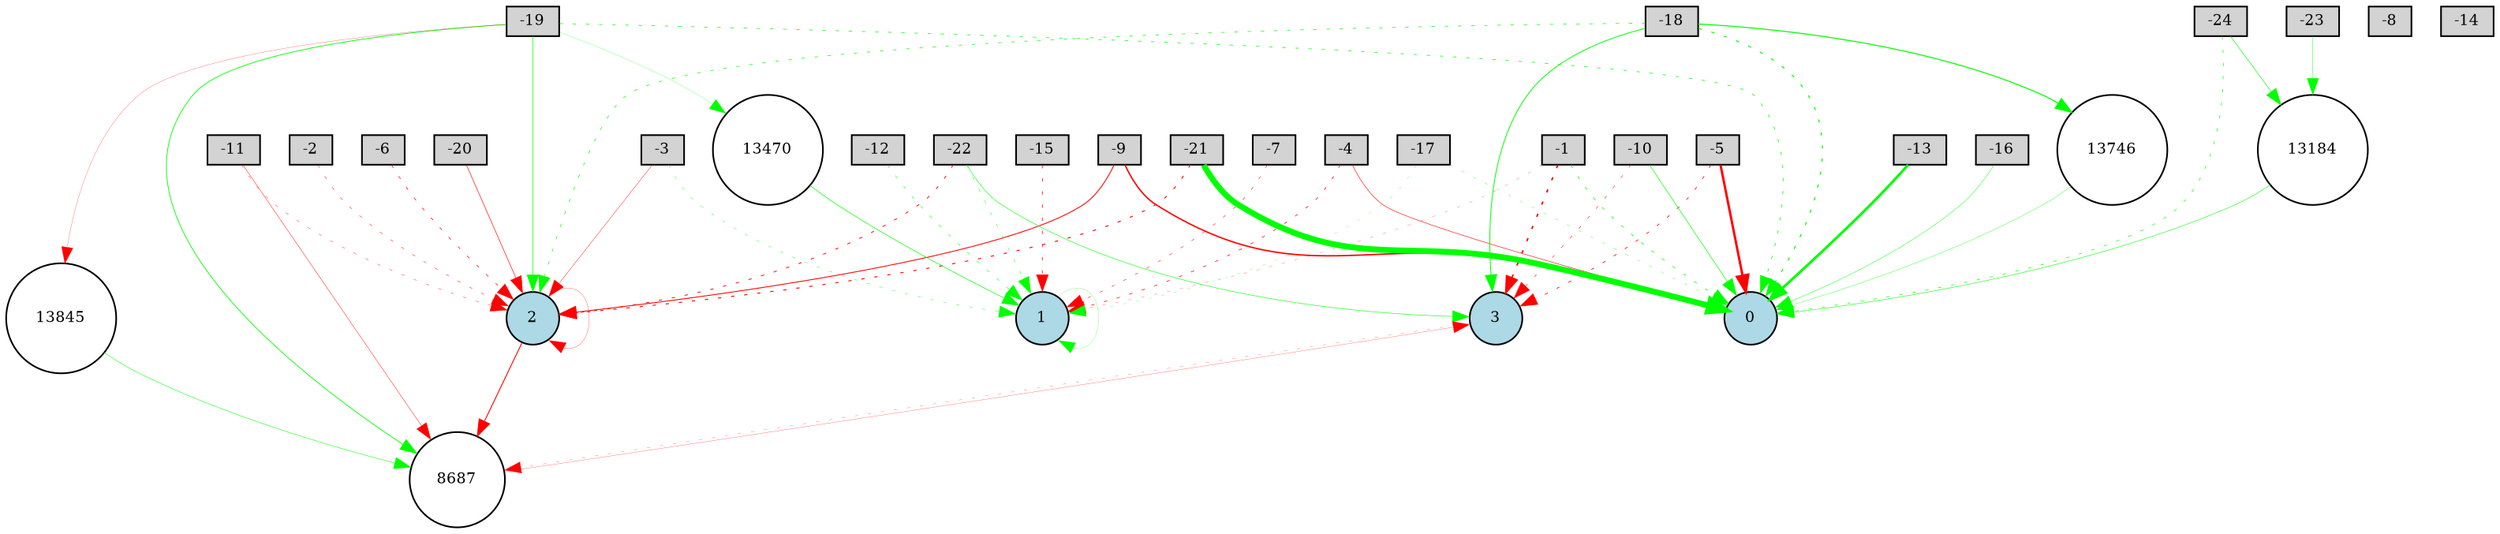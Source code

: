 digraph {
	node [fontsize=9 height=0.2 shape=circle width=0.2]
	-1 [fillcolor=lightgray shape=box style=filled]
	-2 [fillcolor=lightgray shape=box style=filled]
	-3 [fillcolor=lightgray shape=box style=filled]
	-4 [fillcolor=lightgray shape=box style=filled]
	-5 [fillcolor=lightgray shape=box style=filled]
	-6 [fillcolor=lightgray shape=box style=filled]
	-7 [fillcolor=lightgray shape=box style=filled]
	-8 [fillcolor=lightgray shape=box style=filled]
	-9 [fillcolor=lightgray shape=box style=filled]
	-10 [fillcolor=lightgray shape=box style=filled]
	-11 [fillcolor=lightgray shape=box style=filled]
	-12 [fillcolor=lightgray shape=box style=filled]
	-13 [fillcolor=lightgray shape=box style=filled]
	-14 [fillcolor=lightgray shape=box style=filled]
	-15 [fillcolor=lightgray shape=box style=filled]
	-16 [fillcolor=lightgray shape=box style=filled]
	-17 [fillcolor=lightgray shape=box style=filled]
	-18 [fillcolor=lightgray shape=box style=filled]
	-19 [fillcolor=lightgray shape=box style=filled]
	-20 [fillcolor=lightgray shape=box style=filled]
	-21 [fillcolor=lightgray shape=box style=filled]
	-22 [fillcolor=lightgray shape=box style=filled]
	-23 [fillcolor=lightgray shape=box style=filled]
	-24 [fillcolor=lightgray shape=box style=filled]
	0 [fillcolor=lightblue style=filled]
	1 [fillcolor=lightblue style=filled]
	2 [fillcolor=lightblue style=filled]
	3 [fillcolor=lightblue style=filled]
	13184 [fillcolor=white style=filled]
	8687 [fillcolor=white style=filled]
	13746 [fillcolor=white style=filled]
	13845 [fillcolor=white style=filled]
	13470 [fillcolor=white style=filled]
	-20 -> 2 [color=red penwidth=0.3183694505252147 style=solid]
	-23 -> 13184 [color=green penwidth=0.20371133363873942 style=solid]
	-24 -> 0 [color=green penwidth=0.33848109350341604 style=dotted]
	-1 -> 0 [color=green penwidth=0.38669829425219127 style=dotted]
	-17 -> 0 [color=green penwidth=0.16693220189833066 style=dotted]
	-9 -> 2 [color=red penwidth=0.5216233001730304 style=solid]
	-19 -> 13470 [color=green penwidth=0.1197673630942434 style=solid]
	13845 -> 8687 [color=green penwidth=0.26120758783814846 style=solid]
	-19 -> 8687 [color=green penwidth=0.439829418531244 style=solid]
	2 -> 8687 [color=red penwidth=0.5446585692825809 style=solid]
	-17 -> 1 [color=green penwidth=0.12178820137322335 style=dotted]
	-10 -> 3 [color=red penwidth=0.26697485673534793 style=dotted]
	3 -> 8687 [color=red penwidth=0.12222894249428756 style=dotted]
	-1 -> 1 [color=red penwidth=0.128302979373776 style=dotted]
	-19 -> 2 [color=green penwidth=0.3432967917779952 style=solid]
	8687 -> 3 [color=red penwidth=0.11983004881008706 style=solid]
	-18 -> 13746 [color=green penwidth=0.6130578299585899 style=solid]
	-12 -> 1 [color=green penwidth=0.2920073562093522 style=dotted]
	-15 -> 1 [color=red penwidth=0.3927501095841037 style=dotted]
	-21 -> 0 [color=green penwidth=3.577339183317615 style=solid]
	-16 -> 0 [color=green penwidth=0.22597227240862985 style=solid]
	-3 -> 2 [color=red penwidth=0.20500184873248778 style=solid]
	-22 -> 1 [color=green penwidth=0.23635598729945714 style=dotted]
	2 -> 2 [color=red penwidth=0.14046230214586913 style=solid]
	-10 -> 0 [color=green penwidth=0.33134199676162557 style=solid]
	-18 -> 2 [color=green penwidth=0.3622532336125578 style=dotted]
	1 -> 1 [color=green penwidth=0.11495756281262967 style=solid]
	-7 -> 1 [color=red penwidth=0.2618506764882724 style=dotted]
	-5 -> 0 [color=red penwidth=1.4404656503898359 style=solid]
	13470 -> 1 [color=green penwidth=0.3476357115923252 style=solid]
	13184 -> 0 [color=green penwidth=0.2805724871583152 style=solid]
	13746 -> 0 [color=green penwidth=0.18091842622060683 style=solid]
	-2 -> 2 [color=red penwidth=0.24183707474003321 style=dotted]
	-3 -> 1 [color=green penwidth=0.20413993580880208 style=dotted]
	-9 -> 0 [color=red penwidth=0.8391964395190524 style=solid]
	-4 -> 0 [color=red penwidth=0.2940125160487981 style=solid]
	-18 -> 3 [color=green penwidth=0.4868793850110702 style=solid]
	-5 -> 3 [color=red penwidth=0.39650088023902663 style=dotted]
	-19 -> 0 [color=green penwidth=0.37152932263403593 style=dotted]
	-22 -> 2 [color=red penwidth=0.4743333299507282 style=dotted]
	-11 -> 8687 [color=red penwidth=0.22056541877529667 style=solid]
	-1 -> 3 [color=red penwidth=0.8826529466900782 style=dotted]
	-21 -> 2 [color=red penwidth=0.5586197931806441 style=dotted]
	-24 -> 13184 [color=green penwidth=0.3260105412999299 style=solid]
	-11 -> 2 [color=red penwidth=0.19688181975582342 style=dotted]
	-6 -> 2 [color=red penwidth=0.361219759604005 style=dotted]
	-4 -> 1 [color=red penwidth=0.369454017783844 style=dotted]
	-18 -> 0 [color=green penwidth=0.6087988069374378 style=dotted]
	-13 -> 0 [color=green penwidth=1.5617730417571187 style=solid]
	-22 -> 3 [color=green penwidth=0.2929394075985672 style=solid]
	-19 -> 13845 [color=red penwidth=0.12343862546635498 style=solid]
}
